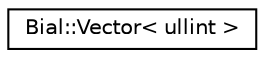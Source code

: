 digraph "Graphical Class Hierarchy"
{
  edge [fontname="Helvetica",fontsize="10",labelfontname="Helvetica",labelfontsize="10"];
  node [fontname="Helvetica",fontsize="10",shape=record];
  rankdir="LR";
  Node1 [label="Bial::Vector\< ullint \>",height=0.2,width=0.4,color="black", fillcolor="white", style="filled",URL="$class_bial_1_1_vector.html"];
}
